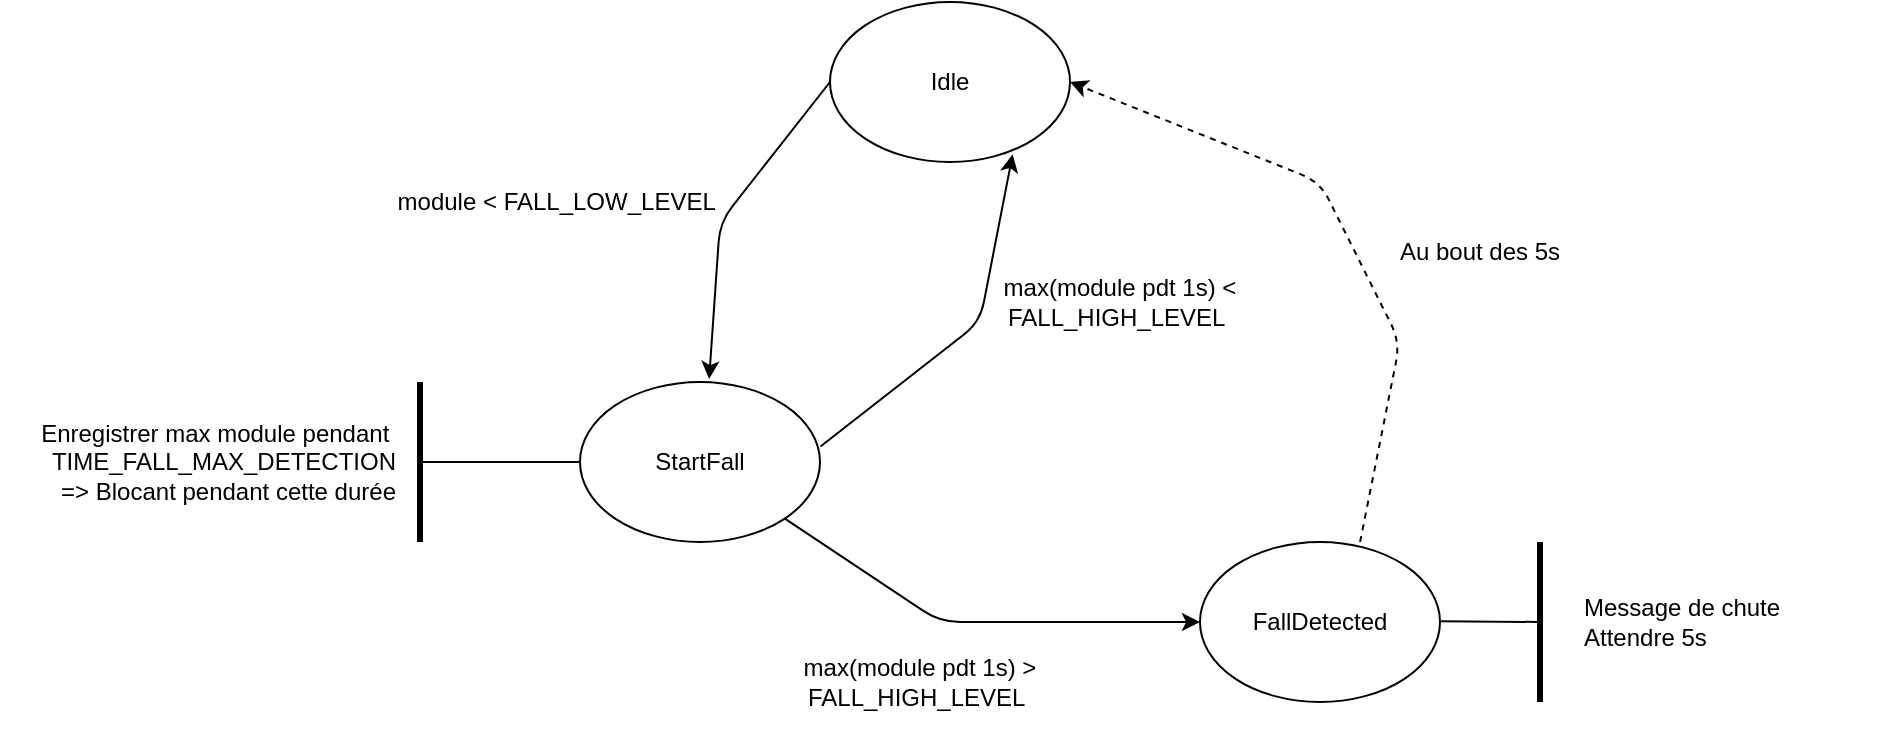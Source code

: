 <mxfile version="24.7.17">
  <diagram name="Page-1" id="8_Zq4DjIdJMb8DLLexRg">
    <mxGraphModel dx="794" dy="519" grid="1" gridSize="10" guides="1" tooltips="1" connect="1" arrows="1" fold="1" page="1" pageScale="1" pageWidth="1169" pageHeight="827" math="0" shadow="0">
      <root>
        <mxCell id="0" />
        <mxCell id="1" parent="0" />
        <mxCell id="I8WwT_ZxPJL8er91cmqr-1" value="Idle" style="ellipse;whiteSpace=wrap;html=1;" vertex="1" parent="1">
          <mxGeometry x="525" y="210" width="120" height="80" as="geometry" />
        </mxCell>
        <mxCell id="I8WwT_ZxPJL8er91cmqr-2" value="StartFall" style="ellipse;whiteSpace=wrap;html=1;" vertex="1" parent="1">
          <mxGeometry x="400" y="400" width="120" height="80" as="geometry" />
        </mxCell>
        <mxCell id="I8WwT_ZxPJL8er91cmqr-3" value="FallDetected" style="ellipse;whiteSpace=wrap;html=1;" vertex="1" parent="1">
          <mxGeometry x="710" y="480" width="120" height="80" as="geometry" />
        </mxCell>
        <mxCell id="I8WwT_ZxPJL8er91cmqr-6" value="" style="curved=0;endArrow=classic;html=1;rounded=1;entryX=0.538;entryY=-0.018;entryDx=0;entryDy=0;entryPerimeter=0;exitX=0;exitY=0.5;exitDx=0;exitDy=0;" edge="1" parent="1" source="I8WwT_ZxPJL8er91cmqr-1" target="I8WwT_ZxPJL8er91cmqr-2">
          <mxGeometry width="50" height="50" relative="1" as="geometry">
            <mxPoint x="470" y="350" as="sourcePoint" />
            <mxPoint x="500" y="250" as="targetPoint" />
            <Array as="points">
              <mxPoint x="470" y="320" />
            </Array>
          </mxGeometry>
        </mxCell>
        <mxCell id="I8WwT_ZxPJL8er91cmqr-9" value="module &amp;lt;&amp;nbsp;FALL_LOW_LEVEL&amp;nbsp;" style="text;html=1;align=center;verticalAlign=middle;whiteSpace=wrap;rounded=0;" vertex="1" parent="1">
          <mxGeometry x="290" y="280" width="200" height="60" as="geometry" />
        </mxCell>
        <mxCell id="I8WwT_ZxPJL8er91cmqr-10" value="" style="endArrow=none;html=1;rounded=0;entryX=0;entryY=0.5;entryDx=0;entryDy=0;" edge="1" parent="1" target="I8WwT_ZxPJL8er91cmqr-2">
          <mxGeometry width="50" height="50" relative="1" as="geometry">
            <mxPoint x="320" y="440" as="sourcePoint" />
            <mxPoint x="350" y="430" as="targetPoint" />
          </mxGeometry>
        </mxCell>
        <mxCell id="I8WwT_ZxPJL8er91cmqr-11" value="" style="endArrow=none;html=1;rounded=0;strokeWidth=3;" edge="1" parent="1">
          <mxGeometry width="50" height="50" relative="1" as="geometry">
            <mxPoint x="320" y="480" as="sourcePoint" />
            <mxPoint x="320" y="400" as="targetPoint" />
          </mxGeometry>
        </mxCell>
        <mxCell id="I8WwT_ZxPJL8er91cmqr-12" value="Enregistrer max module pendant&amp;nbsp;&lt;br&gt;TIME_FALL_MAX_DETECTION&lt;div&gt;=&amp;gt; Blocant pendant cette durée&lt;/div&gt;" style="text;html=1;align=right;verticalAlign=middle;whiteSpace=wrap;rounded=0;" vertex="1" parent="1">
          <mxGeometry x="110" y="400" width="200" height="80" as="geometry" />
        </mxCell>
        <mxCell id="I8WwT_ZxPJL8er91cmqr-13" value="" style="curved=0;endArrow=classic;html=1;rounded=1;exitX=1;exitY=1;exitDx=0;exitDy=0;" edge="1" parent="1" source="I8WwT_ZxPJL8er91cmqr-2" target="I8WwT_ZxPJL8er91cmqr-3">
          <mxGeometry width="50" height="50" relative="1" as="geometry">
            <mxPoint x="615" y="490" as="sourcePoint" />
            <mxPoint x="555" y="639" as="targetPoint" />
            <Array as="points">
              <mxPoint x="580" y="520" />
            </Array>
          </mxGeometry>
        </mxCell>
        <mxCell id="I8WwT_ZxPJL8er91cmqr-15" value="" style="curved=0;endArrow=classic;html=1;rounded=1;entryX=0.761;entryY=0.952;entryDx=0;entryDy=0;entryPerimeter=0;exitX=1.002;exitY=0.403;exitDx=0;exitDy=0;exitPerimeter=0;" edge="1" parent="1" source="I8WwT_ZxPJL8er91cmqr-2" target="I8WwT_ZxPJL8er91cmqr-1">
          <mxGeometry width="50" height="50" relative="1" as="geometry">
            <mxPoint x="690" y="310" as="sourcePoint" />
            <mxPoint x="630" y="459" as="targetPoint" />
            <Array as="points">
              <mxPoint x="600" y="370" />
            </Array>
          </mxGeometry>
        </mxCell>
        <mxCell id="I8WwT_ZxPJL8er91cmqr-16" value="max(module pdt 1s) &amp;lt; FALL_HIGH_LEVEL&amp;nbsp;" style="text;html=1;align=center;verticalAlign=middle;whiteSpace=wrap;rounded=0;" vertex="1" parent="1">
          <mxGeometry x="570" y="330" width="200" height="60" as="geometry" />
        </mxCell>
        <mxCell id="I8WwT_ZxPJL8er91cmqr-17" value="max(module pdt 1s) &amp;gt; FALL_HIGH_LEVEL&amp;nbsp;" style="text;html=1;align=center;verticalAlign=middle;whiteSpace=wrap;rounded=0;" vertex="1" parent="1">
          <mxGeometry x="470" y="520" width="200" height="60" as="geometry" />
        </mxCell>
        <mxCell id="I8WwT_ZxPJL8er91cmqr-19" value="" style="endArrow=none;html=1;rounded=0;" edge="1" parent="1">
          <mxGeometry width="50" height="50" relative="1" as="geometry">
            <mxPoint x="830" y="519.58" as="sourcePoint" />
            <mxPoint x="880" y="520" as="targetPoint" />
          </mxGeometry>
        </mxCell>
        <mxCell id="I8WwT_ZxPJL8er91cmqr-21" value="" style="endArrow=none;html=1;rounded=0;strokeWidth=3;" edge="1" parent="1">
          <mxGeometry width="50" height="50" relative="1" as="geometry">
            <mxPoint x="880" y="560" as="sourcePoint" />
            <mxPoint x="880" y="480" as="targetPoint" />
          </mxGeometry>
        </mxCell>
        <mxCell id="I8WwT_ZxPJL8er91cmqr-22" value="Message de chute&lt;div&gt;Attendre 5s&lt;/div&gt;" style="text;html=1;align=left;verticalAlign=middle;whiteSpace=wrap;rounded=0;" vertex="1" parent="1">
          <mxGeometry x="900" y="490" width="160" height="60" as="geometry" />
        </mxCell>
        <mxCell id="I8WwT_ZxPJL8er91cmqr-23" value="" style="curved=0;endArrow=classic;html=1;rounded=1;exitX=0.667;exitY=0;exitDx=0;exitDy=0;exitPerimeter=0;entryX=1;entryY=0.5;entryDx=0;entryDy=0;dashed=1;" edge="1" parent="1" source="I8WwT_ZxPJL8er91cmqr-3" target="I8WwT_ZxPJL8er91cmqr-1">
          <mxGeometry width="50" height="50" relative="1" as="geometry">
            <mxPoint x="800" y="380" as="sourcePoint" />
            <mxPoint x="1008" y="432" as="targetPoint" />
            <Array as="points">
              <mxPoint x="810" y="380" />
              <mxPoint x="770" y="300" />
            </Array>
          </mxGeometry>
        </mxCell>
        <mxCell id="I8WwT_ZxPJL8er91cmqr-25" value="Au bout des 5s" style="text;html=1;align=center;verticalAlign=middle;whiteSpace=wrap;rounded=0;" vertex="1" parent="1">
          <mxGeometry x="805" y="320" width="90" height="30" as="geometry" />
        </mxCell>
      </root>
    </mxGraphModel>
  </diagram>
</mxfile>

